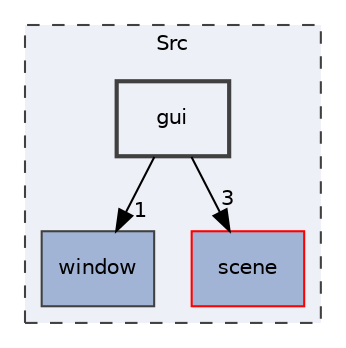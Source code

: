 digraph "C:/Users/jonas/Desktop/GraphicEngine/Src/gui"
{
 // INTERACTIVE_SVG=YES
 // LATEX_PDF_SIZE
  bgcolor="transparent";
  edge [fontname="Helvetica",fontsize="10",labelfontname="Helvetica",labelfontsize="10"];
  node [fontname="Helvetica",fontsize="10",shape=record];
  compound=true
  subgraph clusterdir_413f4e031a85da0d68269c6fd2f76e1c {
    graph [ bgcolor="#edf0f7", pencolor="grey25", style="filled,dashed,", label="Src", fontname="Helvetica", fontsize="10", URL="dir_413f4e031a85da0d68269c6fd2f76e1c.html"]
  dir_6b7c82ac0387e0a7563fc456991bd83c [shape=box, label="window", style="filled,", fillcolor="#a2b4d6", color="grey25", URL="dir_6b7c82ac0387e0a7563fc456991bd83c.html"];
  dir_bd4132eaf25bc91ffa6e489ae31851f6 [shape=box, label="scene", style="filled,", fillcolor="#a2b4d6", color="red", URL="dir_bd4132eaf25bc91ffa6e489ae31851f6.html"];
  dir_2eaa9e6ba6f0a1ca0fca3b83b5058ae7 [shape=box, label="gui", style="filled,bold,", fillcolor="#edf0f7", color="grey25", URL="dir_2eaa9e6ba6f0a1ca0fca3b83b5058ae7.html"];
  }
  dir_2eaa9e6ba6f0a1ca0fca3b83b5058ae7->dir_6b7c82ac0387e0a7563fc456991bd83c [headlabel="1", labeldistance=1.5 headhref="dir_000008_000019.html"];
  dir_2eaa9e6ba6f0a1ca0fca3b83b5058ae7->dir_bd4132eaf25bc91ffa6e489ae31851f6 [headlabel="3", labeldistance=1.5 headhref="dir_000008_000013.html"];
}
